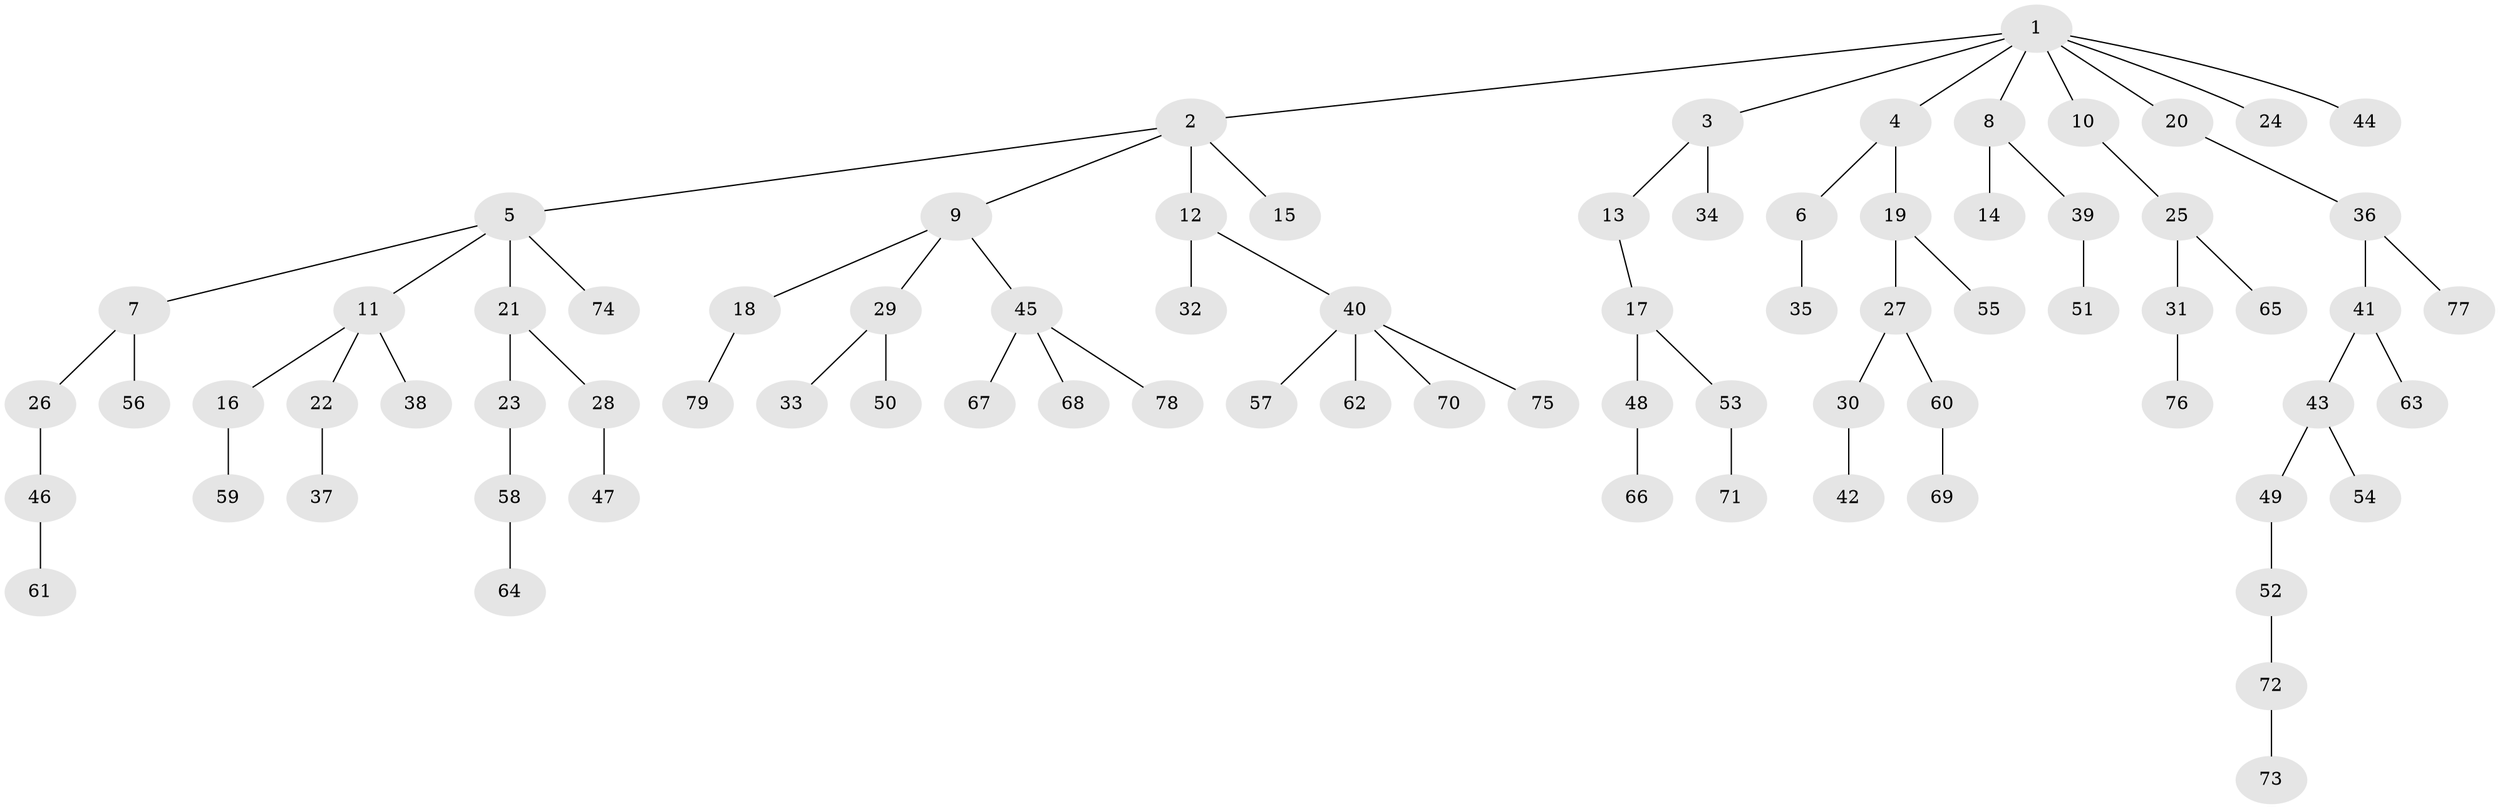 // Generated by graph-tools (version 1.1) at 2025/15/03/09/25 04:15:42]
// undirected, 79 vertices, 78 edges
graph export_dot {
graph [start="1"]
  node [color=gray90,style=filled];
  1;
  2;
  3;
  4;
  5;
  6;
  7;
  8;
  9;
  10;
  11;
  12;
  13;
  14;
  15;
  16;
  17;
  18;
  19;
  20;
  21;
  22;
  23;
  24;
  25;
  26;
  27;
  28;
  29;
  30;
  31;
  32;
  33;
  34;
  35;
  36;
  37;
  38;
  39;
  40;
  41;
  42;
  43;
  44;
  45;
  46;
  47;
  48;
  49;
  50;
  51;
  52;
  53;
  54;
  55;
  56;
  57;
  58;
  59;
  60;
  61;
  62;
  63;
  64;
  65;
  66;
  67;
  68;
  69;
  70;
  71;
  72;
  73;
  74;
  75;
  76;
  77;
  78;
  79;
  1 -- 2;
  1 -- 3;
  1 -- 4;
  1 -- 8;
  1 -- 10;
  1 -- 20;
  1 -- 24;
  1 -- 44;
  2 -- 5;
  2 -- 9;
  2 -- 12;
  2 -- 15;
  3 -- 13;
  3 -- 34;
  4 -- 6;
  4 -- 19;
  5 -- 7;
  5 -- 11;
  5 -- 21;
  5 -- 74;
  6 -- 35;
  7 -- 26;
  7 -- 56;
  8 -- 14;
  8 -- 39;
  9 -- 18;
  9 -- 29;
  9 -- 45;
  10 -- 25;
  11 -- 16;
  11 -- 22;
  11 -- 38;
  12 -- 32;
  12 -- 40;
  13 -- 17;
  16 -- 59;
  17 -- 48;
  17 -- 53;
  18 -- 79;
  19 -- 27;
  19 -- 55;
  20 -- 36;
  21 -- 23;
  21 -- 28;
  22 -- 37;
  23 -- 58;
  25 -- 31;
  25 -- 65;
  26 -- 46;
  27 -- 30;
  27 -- 60;
  28 -- 47;
  29 -- 33;
  29 -- 50;
  30 -- 42;
  31 -- 76;
  36 -- 41;
  36 -- 77;
  39 -- 51;
  40 -- 57;
  40 -- 62;
  40 -- 70;
  40 -- 75;
  41 -- 43;
  41 -- 63;
  43 -- 49;
  43 -- 54;
  45 -- 67;
  45 -- 68;
  45 -- 78;
  46 -- 61;
  48 -- 66;
  49 -- 52;
  52 -- 72;
  53 -- 71;
  58 -- 64;
  60 -- 69;
  72 -- 73;
}
